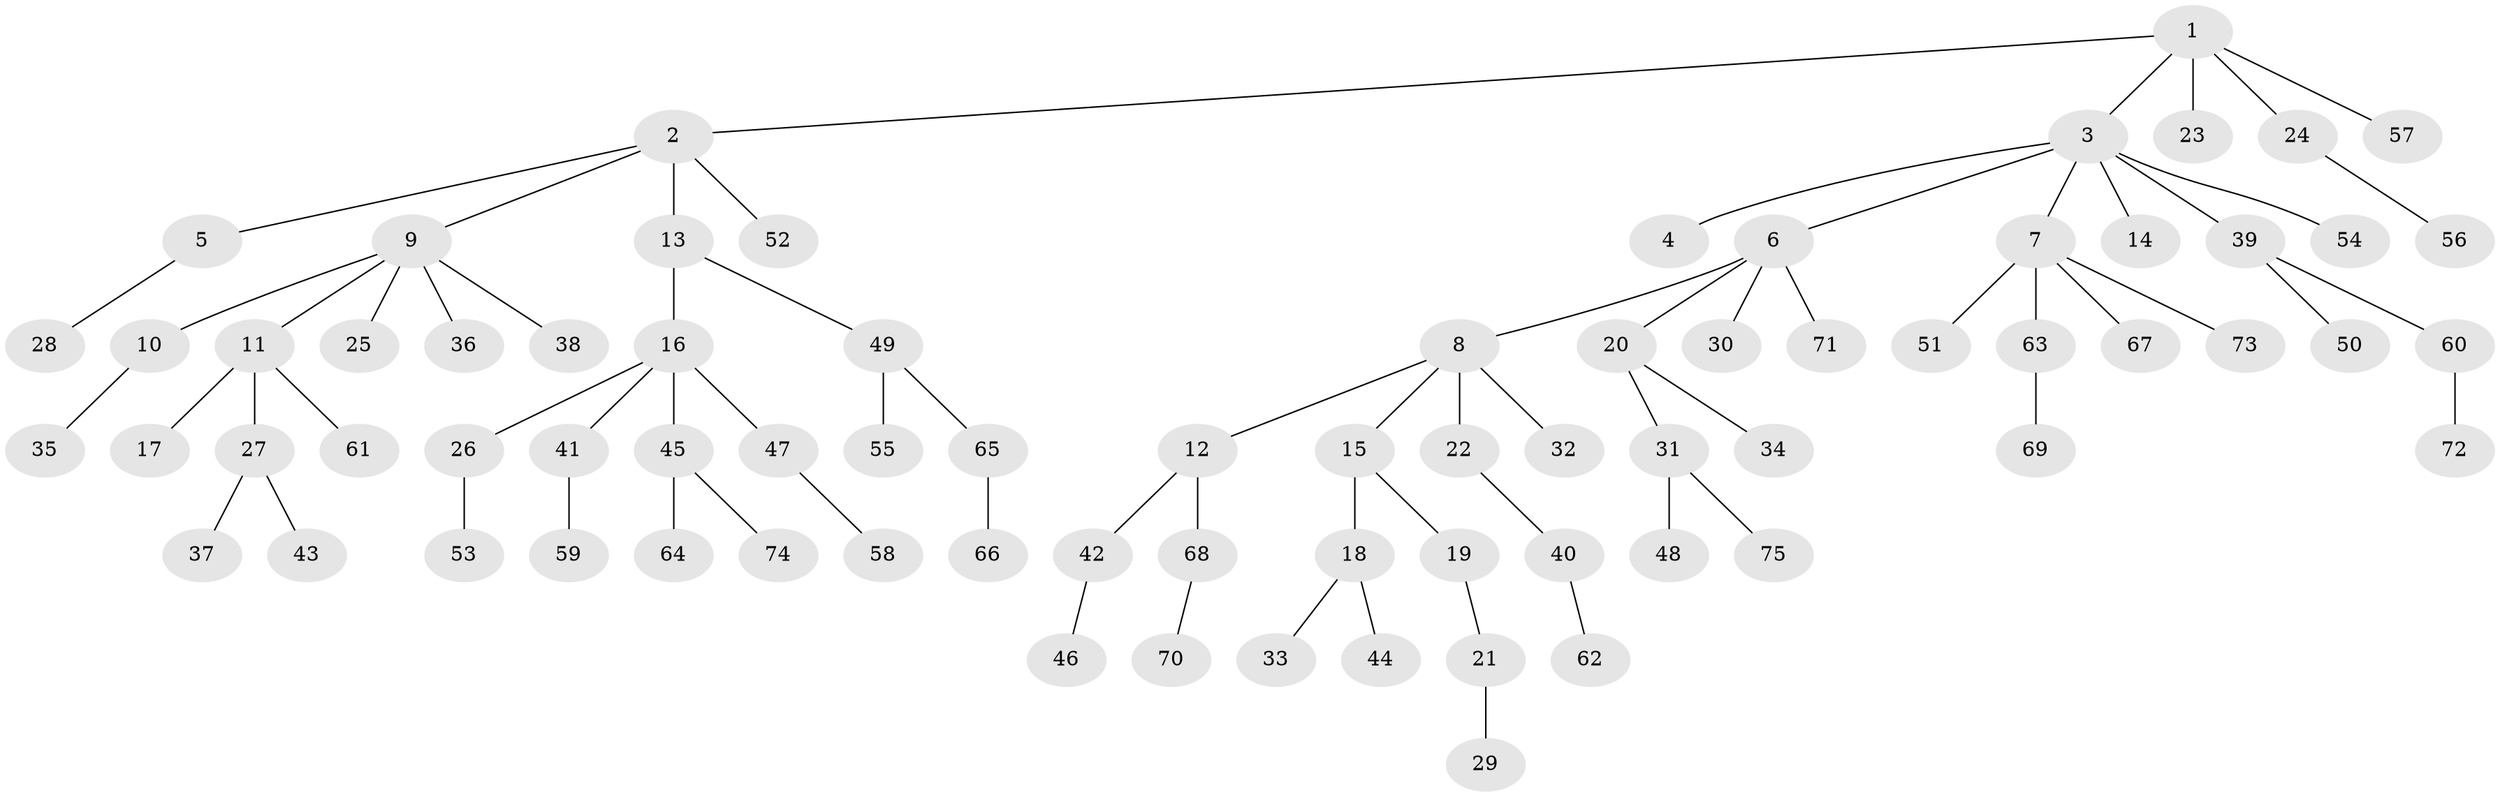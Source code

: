 // Generated by graph-tools (version 1.1) at 2025/02/03/09/25 03:02:20]
// undirected, 75 vertices, 74 edges
graph export_dot {
graph [start="1"]
  node [color=gray90,style=filled];
  1;
  2;
  3;
  4;
  5;
  6;
  7;
  8;
  9;
  10;
  11;
  12;
  13;
  14;
  15;
  16;
  17;
  18;
  19;
  20;
  21;
  22;
  23;
  24;
  25;
  26;
  27;
  28;
  29;
  30;
  31;
  32;
  33;
  34;
  35;
  36;
  37;
  38;
  39;
  40;
  41;
  42;
  43;
  44;
  45;
  46;
  47;
  48;
  49;
  50;
  51;
  52;
  53;
  54;
  55;
  56;
  57;
  58;
  59;
  60;
  61;
  62;
  63;
  64;
  65;
  66;
  67;
  68;
  69;
  70;
  71;
  72;
  73;
  74;
  75;
  1 -- 2;
  1 -- 3;
  1 -- 23;
  1 -- 24;
  1 -- 57;
  2 -- 5;
  2 -- 9;
  2 -- 13;
  2 -- 52;
  3 -- 4;
  3 -- 6;
  3 -- 7;
  3 -- 14;
  3 -- 39;
  3 -- 54;
  5 -- 28;
  6 -- 8;
  6 -- 20;
  6 -- 30;
  6 -- 71;
  7 -- 51;
  7 -- 63;
  7 -- 67;
  7 -- 73;
  8 -- 12;
  8 -- 15;
  8 -- 22;
  8 -- 32;
  9 -- 10;
  9 -- 11;
  9 -- 25;
  9 -- 36;
  9 -- 38;
  10 -- 35;
  11 -- 17;
  11 -- 27;
  11 -- 61;
  12 -- 42;
  12 -- 68;
  13 -- 16;
  13 -- 49;
  15 -- 18;
  15 -- 19;
  16 -- 26;
  16 -- 41;
  16 -- 45;
  16 -- 47;
  18 -- 33;
  18 -- 44;
  19 -- 21;
  20 -- 31;
  20 -- 34;
  21 -- 29;
  22 -- 40;
  24 -- 56;
  26 -- 53;
  27 -- 37;
  27 -- 43;
  31 -- 48;
  31 -- 75;
  39 -- 50;
  39 -- 60;
  40 -- 62;
  41 -- 59;
  42 -- 46;
  45 -- 64;
  45 -- 74;
  47 -- 58;
  49 -- 55;
  49 -- 65;
  60 -- 72;
  63 -- 69;
  65 -- 66;
  68 -- 70;
}
